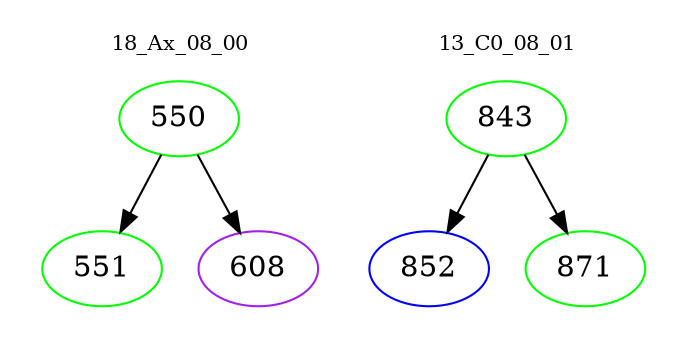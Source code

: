 digraph{
subgraph cluster_0 {
color = white
label = "18_Ax_08_00";
fontsize=10;
T0_550 [label="550", color="green"]
T0_550 -> T0_551 [color="black"]
T0_551 [label="551", color="green"]
T0_550 -> T0_608 [color="black"]
T0_608 [label="608", color="purple"]
}
subgraph cluster_1 {
color = white
label = "13_C0_08_01";
fontsize=10;
T1_843 [label="843", color="green"]
T1_843 -> T1_852 [color="black"]
T1_852 [label="852", color="blue"]
T1_843 -> T1_871 [color="black"]
T1_871 [label="871", color="green"]
}
}
